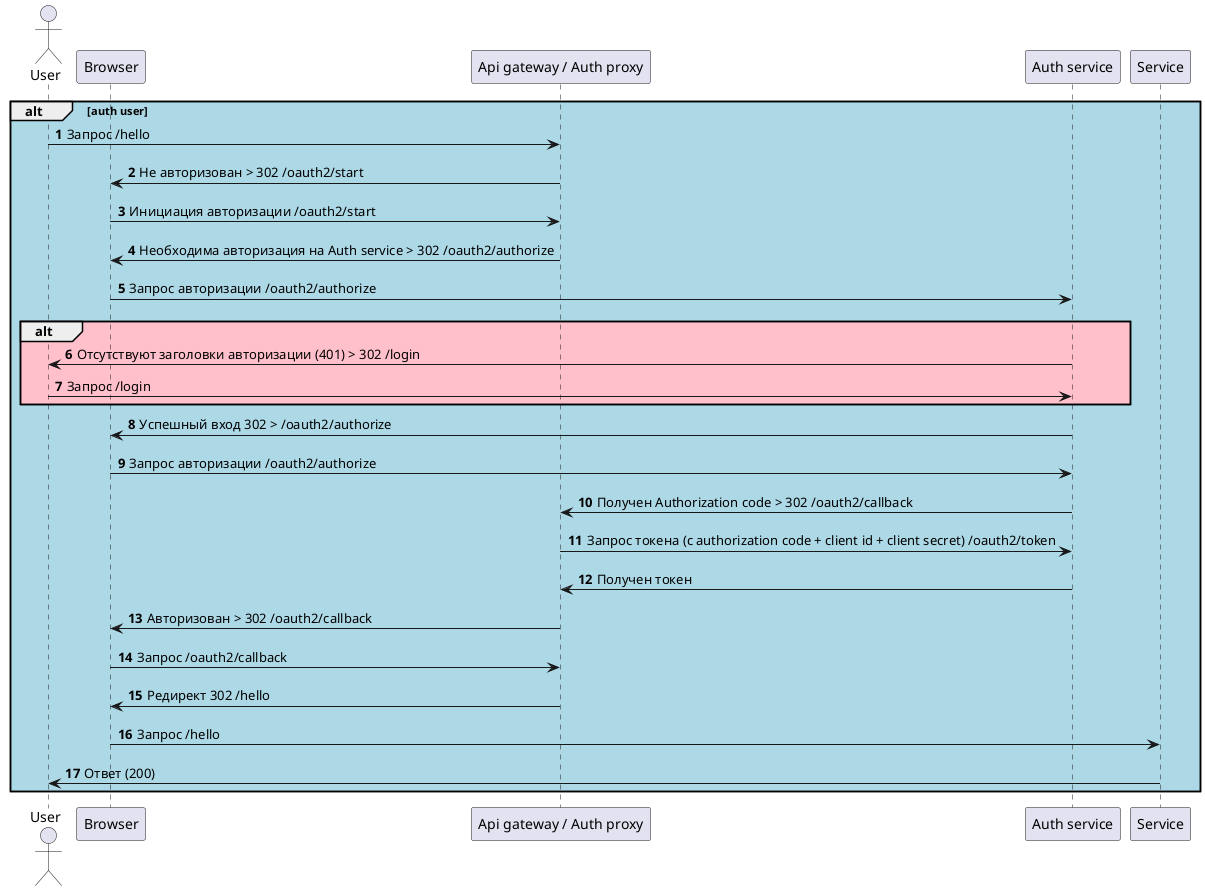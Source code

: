 @startuml
autonumber
actor User
participant "Browser"
participant "Api gateway / Auth proxy"
participant "Auth service"
participant "Service"


alt #LightBlue auth user

User -> "Api gateway / Auth proxy" : Запрос /hello
||7||
"Api gateway / Auth proxy" -> Browser : Не авторизован > 302 /oauth2/start
||7||
Browser -> "Api gateway / Auth proxy" : Инициация авторизации /oauth2/start
||7||
"Api gateway / Auth proxy" -> Browser : Необходима авторизация на Auth service > 302 /oauth2/authorize
||7||
Browser -> "Auth service" : Запрос авторизации /oauth2/authorize
||7||

alt #Pink
"Auth service" -> User : Отсутствуют заголовки авторизации (401) > 302 /login
User -> "Auth service" : Запрос /login
end

"Auth service" -> Browser : Успешный вход 302 > /oauth2/authorize
||7||
Browser -> "Auth service" : Запрос авторизации /oauth2/authorize
||7||
"Auth service" -> "Api gateway / Auth proxy" : Получен Authorization code > 302 /oauth2/callback
||7||
"Api gateway / Auth proxy" -> "Auth service" : Запрос токена (с authorization code + client id + client secret) /oauth2/token
||7||
"Auth service" -> "Api gateway / Auth proxy" : Получен токен
||7||
"Api gateway / Auth proxy" -> Browser : Авторизован > 302 /oauth2/callback
||7||
Browser -> "Api gateway / Auth proxy" : Запрос /oauth2/callback
||7||
"Api gateway / Auth proxy" -> Browser : Редирект 302 /hello
||7||
Browser -> "Service" : Запрос /hello
||7||
Service -> User : Ответ (200)

end
@enduml